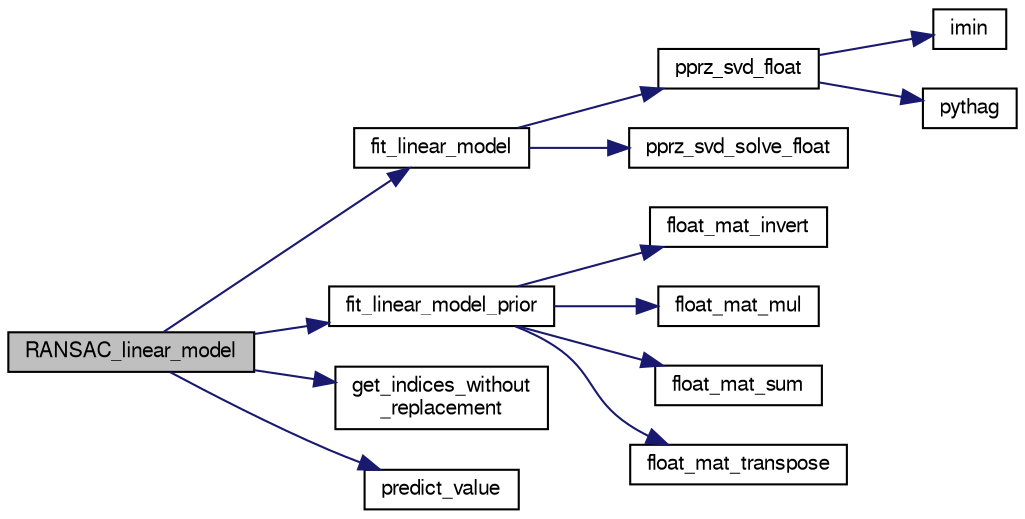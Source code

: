 digraph "RANSAC_linear_model"
{
  edge [fontname="FreeSans",fontsize="10",labelfontname="FreeSans",labelfontsize="10"];
  node [fontname="FreeSans",fontsize="10",shape=record];
  rankdir="LR";
  Node1 [label="RANSAC_linear_model",height=0.2,width=0.4,color="black", fillcolor="grey75", style="filled", fontcolor="black"];
  Node1 -> Node2 [color="midnightblue",fontsize="10",style="solid",fontname="FreeSans"];
  Node2 [label="fit_linear_model",height=0.2,width=0.4,color="black", fillcolor="white", style="filled",URL="$pprz__matrix__decomp__float_8c.html#a54d06c0137ebee41d0d006d2889ae643",tooltip="Fit a linear model from samples to target values. "];
  Node2 -> Node3 [color="midnightblue",fontsize="10",style="solid",fontname="FreeSans"];
  Node3 [label="pprz_svd_float",height=0.2,width=0.4,color="black", fillcolor="white", style="filled",URL="$pprz__matrix__decomp__float_8c.html#a9ef015d22c1f50265978a23b21d13e8a",tooltip="SVD decomposition. "];
  Node3 -> Node4 [color="midnightblue",fontsize="10",style="solid",fontname="FreeSans"];
  Node4 [label="imin",height=0.2,width=0.4,color="black", fillcolor="white", style="filled",URL="$pprz__matrix__decomp__float_8c.html#ac7066d363876a03bf650ffdb803aa9df"];
  Node3 -> Node5 [color="midnightblue",fontsize="10",style="solid",fontname="FreeSans"];
  Node5 [label="pythag",height=0.2,width=0.4,color="black", fillcolor="white", style="filled",URL="$pprz__matrix__decomp__float_8c.html#ac174129986fce93a3240504458351308",tooltip="Some SVD decomposition utility macros and functions. "];
  Node2 -> Node6 [color="midnightblue",fontsize="10",style="solid",fontname="FreeSans"];
  Node6 [label="pprz_svd_solve_float",height=0.2,width=0.4,color="black", fillcolor="white", style="filled",URL="$pprz__matrix__decomp__float_8c.html#a232890252a145ccc1a0dd849bf13cb67",tooltip="SVD based linear solver. "];
  Node1 -> Node7 [color="midnightblue",fontsize="10",style="solid",fontname="FreeSans"];
  Node7 [label="fit_linear_model_prior",height=0.2,width=0.4,color="black", fillcolor="white", style="filled",URL="$pprz__matrix__decomp__float_8c.html#abe87f03fe29ec347d308f15c6dccfe9b",tooltip="Fit a linear model from samples to target values with a prior. "];
  Node7 -> Node8 [color="midnightblue",fontsize="10",style="solid",fontname="FreeSans"];
  Node8 [label="float_mat_invert",height=0.2,width=0.4,color="black", fillcolor="white", style="filled",URL="$group__math__algebra__float.html#gac709319b9359bbc53bf3f6a5a57e66b0",tooltip="Calculate inverse of any n x n matrix (passed as C array) o = mat^-1 Algorithm verified with Matlab..."];
  Node7 -> Node9 [color="midnightblue",fontsize="10",style="solid",fontname="FreeSans"];
  Node9 [label="float_mat_mul",height=0.2,width=0.4,color="black", fillcolor="white", style="filled",URL="$group__math__algebra__float.html#gaa2086b4cd9a5203452c165ee3c55eaee",tooltip="o = a * b "];
  Node7 -> Node10 [color="midnightblue",fontsize="10",style="solid",fontname="FreeSans"];
  Node10 [label="float_mat_sum",height=0.2,width=0.4,color="black", fillcolor="white", style="filled",URL="$group__math__algebra__float.html#ga2d143f10f40b2f1299abc89b74d45a7d",tooltip="o = a + b "];
  Node7 -> Node11 [color="midnightblue",fontsize="10",style="solid",fontname="FreeSans"];
  Node11 [label="float_mat_transpose",height=0.2,width=0.4,color="black", fillcolor="white", style="filled",URL="$group__math__algebra__float.html#gac0b12ae200ef9402d3f1bc63d9997118",tooltip="transpose non-square matrix "];
  Node1 -> Node12 [color="midnightblue",fontsize="10",style="solid",fontname="FreeSans"];
  Node12 [label="get_indices_without\l_replacement",height=0.2,width=0.4,color="black", fillcolor="white", style="filled",URL="$RANSAC_8c.html#ad28fb4ffe594b7b478324d2fa524b685",tooltip="Get indices without replacement. "];
  Node1 -> Node13 [color="midnightblue",fontsize="10",style="solid",fontname="FreeSans"];
  Node13 [label="predict_value",height=0.2,width=0.4,color="black", fillcolor="white", style="filled",URL="$RANSAC_8c.html#a1c014ecbd1d94149c27837aa15919887",tooltip="Predict the value of a sample with linear weights. "];
}
